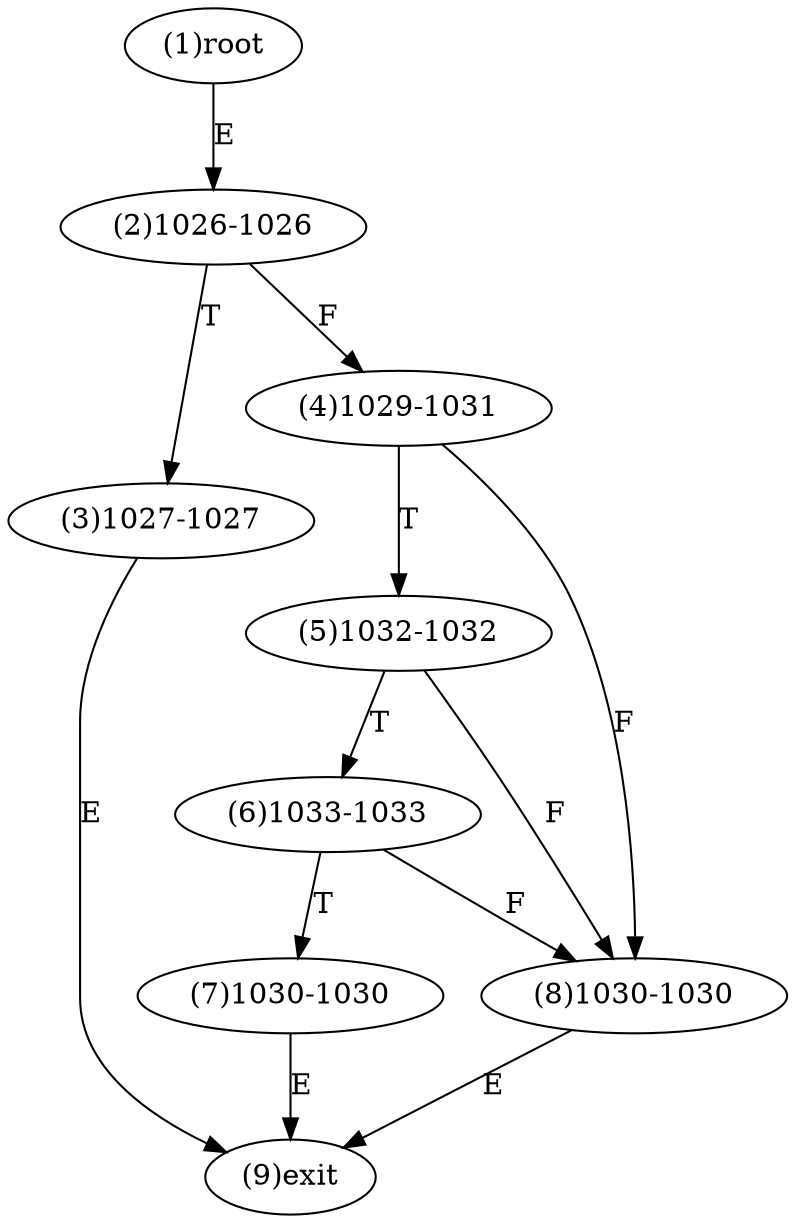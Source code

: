 digraph "" { 
1[ label="(1)root"];
2[ label="(2)1026-1026"];
3[ label="(3)1027-1027"];
4[ label="(4)1029-1031"];
5[ label="(5)1032-1032"];
6[ label="(6)1033-1033"];
7[ label="(7)1030-1030"];
8[ label="(8)1030-1030"];
9[ label="(9)exit"];
1->2[ label="E"];
2->4[ label="F"];
2->3[ label="T"];
3->9[ label="E"];
4->8[ label="F"];
4->5[ label="T"];
5->8[ label="F"];
5->6[ label="T"];
6->8[ label="F"];
6->7[ label="T"];
7->9[ label="E"];
8->9[ label="E"];
}